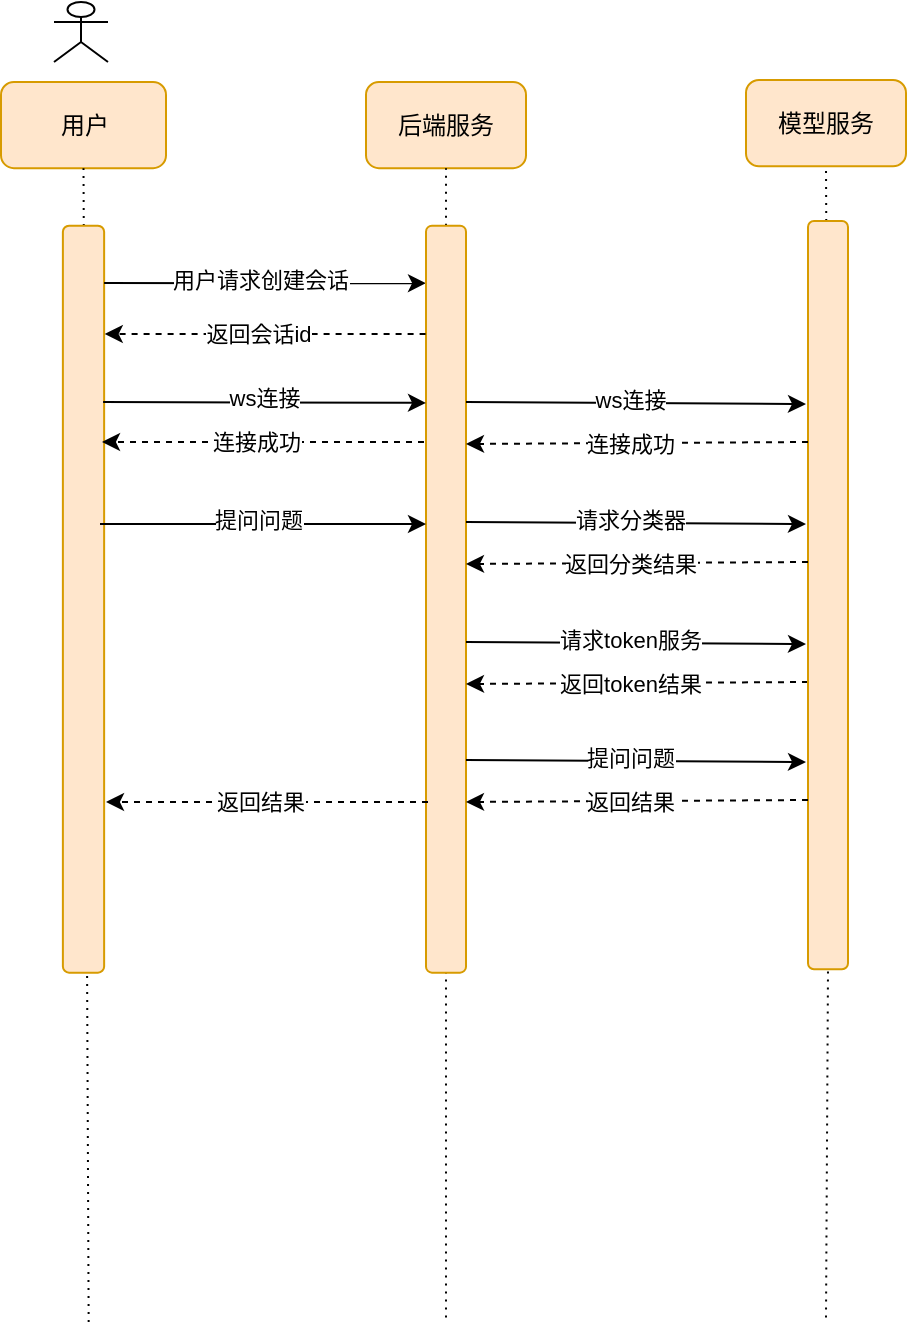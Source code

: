 <mxfile version="21.7.2" type="github">
  <diagram name="第 1 页" id="oR9RHzwoBkuz_bd_ao7u">
    <mxGraphModel dx="888" dy="514" grid="1" gridSize="10" guides="1" tooltips="1" connect="1" arrows="1" fold="1" page="1" pageScale="1" pageWidth="827" pageHeight="1169" math="0" shadow="0">
      <root>
        <mxCell id="0" />
        <mxCell id="1" parent="0" />
        <mxCell id="aiIPUgThEmhUXbGEXyu0-3" value="" style="shape=umlActor;verticalLabelPosition=bottom;verticalAlign=top;html=1;" vertex="1" parent="1">
          <mxGeometry x="134" y="70" width="27" height="30" as="geometry" />
        </mxCell>
        <mxCell id="aiIPUgThEmhUXbGEXyu0-7" value="" style="group" vertex="1" connectable="0" parent="1">
          <mxGeometry x="107.5" y="110" width="82.5" height="620" as="geometry" />
        </mxCell>
        <mxCell id="aiIPUgThEmhUXbGEXyu0-1" value="用户" style="rounded=1;whiteSpace=wrap;html=1;fillColor=#ffe6cc;strokeColor=#d79b00;" vertex="1" parent="aiIPUgThEmhUXbGEXyu0-7">
          <mxGeometry width="82.5" height="43.095" as="geometry" />
        </mxCell>
        <mxCell id="aiIPUgThEmhUXbGEXyu0-6" value="" style="endArrow=none;dashed=1;html=1;dashPattern=1 3;strokeWidth=1;rounded=0;entryX=0.5;entryY=1;entryDx=0;entryDy=0;" edge="1" parent="aiIPUgThEmhUXbGEXyu0-7" target="aiIPUgThEmhUXbGEXyu0-1">
          <mxGeometry width="50" height="50" relative="1" as="geometry">
            <mxPoint x="43.828" y="620" as="sourcePoint" />
            <mxPoint x="64.453" y="100.556" as="targetPoint" />
          </mxGeometry>
        </mxCell>
        <mxCell id="aiIPUgThEmhUXbGEXyu0-16" value="" style="rounded=1;whiteSpace=wrap;html=1;fillColor=#ffe6cc;strokeColor=#d79b00;" vertex="1" parent="aiIPUgThEmhUXbGEXyu0-7">
          <mxGeometry x="30.938" y="71.826" width="20.625" height="373.494" as="geometry" />
        </mxCell>
        <mxCell id="aiIPUgThEmhUXbGEXyu0-35" value="" style="endArrow=classic;html=1;rounded=0;exitX=1;exitY=0.5;exitDx=0;exitDy=0;entryX=0;entryY=0.077;entryDx=0;entryDy=0;entryPerimeter=0;" edge="1" parent="aiIPUgThEmhUXbGEXyu0-7" target="aiIPUgThEmhUXbGEXyu0-21">
          <mxGeometry width="50" height="50" relative="1" as="geometry">
            <mxPoint x="51.562" y="100.556" as="sourcePoint" />
            <mxPoint x="249.562" y="100.556" as="targetPoint" />
          </mxGeometry>
        </mxCell>
        <mxCell id="aiIPUgThEmhUXbGEXyu0-36" value="用户请求创建会话" style="edgeLabel;html=1;align=center;verticalAlign=middle;resizable=0;points=[];" vertex="1" connectable="0" parent="aiIPUgThEmhUXbGEXyu0-35">
          <mxGeometry x="-0.104" y="2" relative="1" as="geometry">
            <mxPoint x="6" as="offset" />
          </mxGeometry>
        </mxCell>
        <mxCell id="aiIPUgThEmhUXbGEXyu0-8" value="" style="group" vertex="1" connectable="0" parent="1">
          <mxGeometry x="290" y="110" width="80" height="620" as="geometry" />
        </mxCell>
        <mxCell id="aiIPUgThEmhUXbGEXyu0-9" value="后端服务" style="rounded=1;whiteSpace=wrap;html=1;fillColor=#ffe6cc;strokeColor=#d79b00;" vertex="1" parent="aiIPUgThEmhUXbGEXyu0-8">
          <mxGeometry width="80" height="43.095" as="geometry" />
        </mxCell>
        <mxCell id="aiIPUgThEmhUXbGEXyu0-10" value="" style="endArrow=none;dashed=1;html=1;dashPattern=1 3;strokeWidth=1;rounded=0;entryX=0.5;entryY=1;entryDx=0;entryDy=0;" edge="1" parent="aiIPUgThEmhUXbGEXyu0-8" target="aiIPUgThEmhUXbGEXyu0-9" source="aiIPUgThEmhUXbGEXyu0-21">
          <mxGeometry width="50" height="50" relative="1" as="geometry">
            <mxPoint x="42.5" y="620" as="sourcePoint" />
            <mxPoint x="62.5" y="100.556" as="targetPoint" />
          </mxGeometry>
        </mxCell>
        <mxCell id="aiIPUgThEmhUXbGEXyu0-22" value="" style="endArrow=none;dashed=1;html=1;dashPattern=1 3;strokeWidth=1;rounded=0;entryX=0.5;entryY=1;entryDx=0;entryDy=0;" edge="1" parent="aiIPUgThEmhUXbGEXyu0-8" target="aiIPUgThEmhUXbGEXyu0-21">
          <mxGeometry width="50" height="50" relative="1" as="geometry">
            <mxPoint x="40" y="617.702" as="sourcePoint" />
            <mxPoint x="330" y="201.112" as="targetPoint" />
          </mxGeometry>
        </mxCell>
        <mxCell id="aiIPUgThEmhUXbGEXyu0-21" value="" style="rounded=1;whiteSpace=wrap;html=1;fillColor=#ffe6cc;strokeColor=#d79b00;" vertex="1" parent="aiIPUgThEmhUXbGEXyu0-8">
          <mxGeometry x="30" y="71.826" width="20" height="373.494" as="geometry" />
        </mxCell>
        <mxCell id="aiIPUgThEmhUXbGEXyu0-68" value="" style="endArrow=classic;html=1;rounded=0;exitX=1;exitY=0.5;exitDx=0;exitDy=0;entryX=0;entryY=0.077;entryDx=0;entryDy=0;entryPerimeter=0;" edge="1" parent="aiIPUgThEmhUXbGEXyu0-8">
          <mxGeometry width="50" height="50" relative="1" as="geometry">
            <mxPoint x="-131.438" y="159.996" as="sourcePoint" />
            <mxPoint x="30" y="160.44" as="targetPoint" />
          </mxGeometry>
        </mxCell>
        <mxCell id="aiIPUgThEmhUXbGEXyu0-70" value="ws连接" style="edgeLabel;html=1;align=center;verticalAlign=middle;resizable=0;points=[];" vertex="1" connectable="0" parent="aiIPUgThEmhUXbGEXyu0-68">
          <mxGeometry x="0.088" y="2" relative="1" as="geometry">
            <mxPoint x="-8" as="offset" />
          </mxGeometry>
        </mxCell>
        <mxCell id="aiIPUgThEmhUXbGEXyu0-59" value="" style="endArrow=classic;html=1;rounded=0;exitX=1;exitY=0.5;exitDx=0;exitDy=0;entryX=-0.07;entryY=0.28;entryDx=0;entryDy=0;entryPerimeter=0;" edge="1" parent="aiIPUgThEmhUXbGEXyu0-8">
          <mxGeometry width="50" height="50" relative="1" as="geometry">
            <mxPoint x="50" y="280" as="sourcePoint" />
            <mxPoint x="220" y="281" as="targetPoint" />
          </mxGeometry>
        </mxCell>
        <mxCell id="aiIPUgThEmhUXbGEXyu0-60" value="请求token服务" style="edgeLabel;html=1;align=center;verticalAlign=middle;resizable=0;points=[];" vertex="1" connectable="0" parent="aiIPUgThEmhUXbGEXyu0-59">
          <mxGeometry x="-0.104" y="2" relative="1" as="geometry">
            <mxPoint x="6" as="offset" />
          </mxGeometry>
        </mxCell>
        <mxCell id="aiIPUgThEmhUXbGEXyu0-61" value="" style="endArrow=classic;html=1;rounded=0;entryX=1.015;entryY=0.145;entryDx=0;entryDy=0;entryPerimeter=0;exitX=0.02;exitY=0.387;exitDx=0;exitDy=0;exitPerimeter=0;dashed=1;" edge="1" parent="aiIPUgThEmhUXbGEXyu0-8">
          <mxGeometry width="50" height="50" relative="1" as="geometry">
            <mxPoint x="221" y="300" as="sourcePoint" />
            <mxPoint x="50" y="301" as="targetPoint" />
          </mxGeometry>
        </mxCell>
        <mxCell id="aiIPUgThEmhUXbGEXyu0-62" value="返回token结果" style="edgeLabel;html=1;align=center;verticalAlign=middle;resizable=0;points=[];" vertex="1" connectable="0" parent="aiIPUgThEmhUXbGEXyu0-61">
          <mxGeometry x="0.049" relative="1" as="geometry">
            <mxPoint as="offset" />
          </mxGeometry>
        </mxCell>
        <mxCell id="aiIPUgThEmhUXbGEXyu0-11" value="" style="group" vertex="1" connectable="0" parent="1">
          <mxGeometry x="480" y="109" width="80" height="621" as="geometry" />
        </mxCell>
        <mxCell id="aiIPUgThEmhUXbGEXyu0-12" value="模型服务" style="rounded=1;whiteSpace=wrap;html=1;fillColor=#ffe6cc;strokeColor=#d79b00;" vertex="1" parent="aiIPUgThEmhUXbGEXyu0-11">
          <mxGeometry width="80" height="43.165" as="geometry" />
        </mxCell>
        <mxCell id="aiIPUgThEmhUXbGEXyu0-13" value="" style="endArrow=none;dashed=1;html=1;dashPattern=1 3;strokeWidth=1;rounded=0;entryX=0.5;entryY=1;entryDx=0;entryDy=0;" edge="1" parent="aiIPUgThEmhUXbGEXyu0-11" target="aiIPUgThEmhUXbGEXyu0-12" source="aiIPUgThEmhUXbGEXyu0-23">
          <mxGeometry width="50" height="50" relative="1" as="geometry">
            <mxPoint x="42.5" y="621" as="sourcePoint" />
            <mxPoint x="62.5" y="100.718" as="targetPoint" />
          </mxGeometry>
        </mxCell>
        <mxCell id="aiIPUgThEmhUXbGEXyu0-24" value="" style="endArrow=none;dashed=1;html=1;dashPattern=1 3;strokeWidth=1;rounded=0;entryX=0.5;entryY=1;entryDx=0;entryDy=0;" edge="1" parent="aiIPUgThEmhUXbGEXyu0-11" target="aiIPUgThEmhUXbGEXyu0-23">
          <mxGeometry width="50" height="50" relative="1" as="geometry">
            <mxPoint x="40" y="618.698" as="sourcePoint" />
            <mxPoint x="510" y="201.437" as="targetPoint" />
          </mxGeometry>
        </mxCell>
        <mxCell id="aiIPUgThEmhUXbGEXyu0-23" value="" style="rounded=1;whiteSpace=wrap;html=1;fillColor=#ffe6cc;strokeColor=#d79b00;" vertex="1" parent="aiIPUgThEmhUXbGEXyu0-11">
          <mxGeometry x="31" y="70.503" width="20" height="374.096" as="geometry" />
        </mxCell>
        <mxCell id="aiIPUgThEmhUXbGEXyu0-64" value="" style="endArrow=classic;html=1;rounded=0;exitX=1;exitY=0.5;exitDx=0;exitDy=0;entryX=-0.07;entryY=0.28;entryDx=0;entryDy=0;entryPerimeter=0;" edge="1" parent="aiIPUgThEmhUXbGEXyu0-11">
          <mxGeometry width="50" height="50" relative="1" as="geometry">
            <mxPoint x="-140" y="340" as="sourcePoint" />
            <mxPoint x="30" y="341" as="targetPoint" />
          </mxGeometry>
        </mxCell>
        <mxCell id="aiIPUgThEmhUXbGEXyu0-65" value="提问问题" style="edgeLabel;html=1;align=center;verticalAlign=middle;resizable=0;points=[];" vertex="1" connectable="0" parent="aiIPUgThEmhUXbGEXyu0-64">
          <mxGeometry x="-0.104" y="2" relative="1" as="geometry">
            <mxPoint x="6" as="offset" />
          </mxGeometry>
        </mxCell>
        <mxCell id="aiIPUgThEmhUXbGEXyu0-66" value="" style="endArrow=classic;html=1;rounded=0;entryX=1.015;entryY=0.145;entryDx=0;entryDy=0;entryPerimeter=0;exitX=0.02;exitY=0.387;exitDx=0;exitDy=0;exitPerimeter=0;dashed=1;" edge="1" parent="aiIPUgThEmhUXbGEXyu0-11">
          <mxGeometry width="50" height="50" relative="1" as="geometry">
            <mxPoint x="31" y="360" as="sourcePoint" />
            <mxPoint x="-140" y="361" as="targetPoint" />
          </mxGeometry>
        </mxCell>
        <mxCell id="aiIPUgThEmhUXbGEXyu0-67" value="返回结果" style="edgeLabel;html=1;align=center;verticalAlign=middle;resizable=0;points=[];" vertex="1" connectable="0" parent="aiIPUgThEmhUXbGEXyu0-66">
          <mxGeometry x="0.049" relative="1" as="geometry">
            <mxPoint as="offset" />
          </mxGeometry>
        </mxCell>
        <mxCell id="aiIPUgThEmhUXbGEXyu0-28" value="" style="endArrow=classic;html=1;rounded=0;entryX=1.015;entryY=0.145;entryDx=0;entryDy=0;entryPerimeter=0;exitX=-0.01;exitY=0.145;exitDx=0;exitDy=0;exitPerimeter=0;dashed=1;" edge="1" parent="1" source="aiIPUgThEmhUXbGEXyu0-21" target="aiIPUgThEmhUXbGEXyu0-16">
          <mxGeometry width="50" height="50" relative="1" as="geometry">
            <mxPoint x="220" y="260" as="sourcePoint" />
            <mxPoint x="270" y="210" as="targetPoint" />
          </mxGeometry>
        </mxCell>
        <mxCell id="aiIPUgThEmhUXbGEXyu0-29" value="返回会话id" style="edgeLabel;html=1;align=center;verticalAlign=middle;resizable=0;points=[];" vertex="1" connectable="0" parent="aiIPUgThEmhUXbGEXyu0-28">
          <mxGeometry x="0.049" relative="1" as="geometry">
            <mxPoint as="offset" />
          </mxGeometry>
        </mxCell>
        <mxCell id="aiIPUgThEmhUXbGEXyu0-48" value="" style="endArrow=classic;html=1;rounded=0;exitX=1;exitY=0.5;exitDx=0;exitDy=0;entryX=0;entryY=0.077;entryDx=0;entryDy=0;entryPerimeter=0;" edge="1" parent="1">
          <mxGeometry width="50" height="50" relative="1" as="geometry">
            <mxPoint x="157" y="331" as="sourcePoint" />
            <mxPoint x="320" y="331" as="targetPoint" />
          </mxGeometry>
        </mxCell>
        <mxCell id="aiIPUgThEmhUXbGEXyu0-49" value="提问问题" style="edgeLabel;html=1;align=center;verticalAlign=middle;resizable=0;points=[];" vertex="1" connectable="0" parent="aiIPUgThEmhUXbGEXyu0-48">
          <mxGeometry x="-0.104" y="2" relative="1" as="geometry">
            <mxPoint x="6" as="offset" />
          </mxGeometry>
        </mxCell>
        <mxCell id="aiIPUgThEmhUXbGEXyu0-53" value="" style="endArrow=classic;html=1;rounded=0;exitX=1;exitY=0.5;exitDx=0;exitDy=0;entryX=-0.07;entryY=0.28;entryDx=0;entryDy=0;entryPerimeter=0;" edge="1" parent="1">
          <mxGeometry width="50" height="50" relative="1" as="geometry">
            <mxPoint x="340" y="330" as="sourcePoint" />
            <mxPoint x="510" y="331" as="targetPoint" />
          </mxGeometry>
        </mxCell>
        <mxCell id="aiIPUgThEmhUXbGEXyu0-54" value="请求分类器" style="edgeLabel;html=1;align=center;verticalAlign=middle;resizable=0;points=[];" vertex="1" connectable="0" parent="aiIPUgThEmhUXbGEXyu0-53">
          <mxGeometry x="-0.104" y="2" relative="1" as="geometry">
            <mxPoint x="6" as="offset" />
          </mxGeometry>
        </mxCell>
        <mxCell id="aiIPUgThEmhUXbGEXyu0-57" value="" style="endArrow=classic;html=1;rounded=0;entryX=1.015;entryY=0.145;entryDx=0;entryDy=0;entryPerimeter=0;exitX=0.02;exitY=0.387;exitDx=0;exitDy=0;exitPerimeter=0;dashed=1;" edge="1" parent="1">
          <mxGeometry width="50" height="50" relative="1" as="geometry">
            <mxPoint x="511" y="350" as="sourcePoint" />
            <mxPoint x="340" y="351" as="targetPoint" />
          </mxGeometry>
        </mxCell>
        <mxCell id="aiIPUgThEmhUXbGEXyu0-58" value="返回分类结果" style="edgeLabel;html=1;align=center;verticalAlign=middle;resizable=0;points=[];" vertex="1" connectable="0" parent="aiIPUgThEmhUXbGEXyu0-57">
          <mxGeometry x="0.049" relative="1" as="geometry">
            <mxPoint as="offset" />
          </mxGeometry>
        </mxCell>
        <mxCell id="aiIPUgThEmhUXbGEXyu0-71" value="" style="endArrow=classic;html=1;rounded=0;exitX=1;exitY=0.5;exitDx=0;exitDy=0;entryX=-0.07;entryY=0.28;entryDx=0;entryDy=0;entryPerimeter=0;" edge="1" parent="1">
          <mxGeometry width="50" height="50" relative="1" as="geometry">
            <mxPoint x="340" y="270" as="sourcePoint" />
            <mxPoint x="510" y="271" as="targetPoint" />
          </mxGeometry>
        </mxCell>
        <mxCell id="aiIPUgThEmhUXbGEXyu0-72" value="ws连接" style="edgeLabel;html=1;align=center;verticalAlign=middle;resizable=0;points=[];" vertex="1" connectable="0" parent="aiIPUgThEmhUXbGEXyu0-71">
          <mxGeometry x="-0.104" y="2" relative="1" as="geometry">
            <mxPoint x="6" as="offset" />
          </mxGeometry>
        </mxCell>
        <mxCell id="aiIPUgThEmhUXbGEXyu0-73" value="" style="endArrow=classic;html=1;rounded=0;entryX=1.015;entryY=0.145;entryDx=0;entryDy=0;entryPerimeter=0;exitX=0.02;exitY=0.387;exitDx=0;exitDy=0;exitPerimeter=0;dashed=1;" edge="1" parent="1">
          <mxGeometry width="50" height="50" relative="1" as="geometry">
            <mxPoint x="511" y="290" as="sourcePoint" />
            <mxPoint x="340" y="291" as="targetPoint" />
          </mxGeometry>
        </mxCell>
        <mxCell id="aiIPUgThEmhUXbGEXyu0-74" value="连接成功" style="edgeLabel;html=1;align=center;verticalAlign=middle;resizable=0;points=[];" vertex="1" connectable="0" parent="aiIPUgThEmhUXbGEXyu0-73">
          <mxGeometry x="0.049" relative="1" as="geometry">
            <mxPoint as="offset" />
          </mxGeometry>
        </mxCell>
        <mxCell id="aiIPUgThEmhUXbGEXyu0-75" value="" style="endArrow=classic;html=1;rounded=0;entryX=1.015;entryY=0.145;entryDx=0;entryDy=0;entryPerimeter=0;exitX=-0.01;exitY=0.145;exitDx=0;exitDy=0;exitPerimeter=0;dashed=1;" edge="1" parent="1">
          <mxGeometry width="50" height="50" relative="1" as="geometry">
            <mxPoint x="319" y="290" as="sourcePoint" />
            <mxPoint x="158" y="290" as="targetPoint" />
          </mxGeometry>
        </mxCell>
        <mxCell id="aiIPUgThEmhUXbGEXyu0-76" value="连接成功" style="edgeLabel;html=1;align=center;verticalAlign=middle;resizable=0;points=[];" vertex="1" connectable="0" parent="aiIPUgThEmhUXbGEXyu0-75">
          <mxGeometry x="0.049" relative="1" as="geometry">
            <mxPoint as="offset" />
          </mxGeometry>
        </mxCell>
        <mxCell id="aiIPUgThEmhUXbGEXyu0-77" value="" style="endArrow=classic;html=1;rounded=0;entryX=1.015;entryY=0.145;entryDx=0;entryDy=0;entryPerimeter=0;exitX=-0.01;exitY=0.145;exitDx=0;exitDy=0;exitPerimeter=0;dashed=1;" edge="1" parent="1">
          <mxGeometry width="50" height="50" relative="1" as="geometry">
            <mxPoint x="321" y="470" as="sourcePoint" />
            <mxPoint x="160" y="470" as="targetPoint" />
          </mxGeometry>
        </mxCell>
        <mxCell id="aiIPUgThEmhUXbGEXyu0-78" value="返回结果" style="edgeLabel;html=1;align=center;verticalAlign=middle;resizable=0;points=[];" vertex="1" connectable="0" parent="aiIPUgThEmhUXbGEXyu0-77">
          <mxGeometry x="0.049" relative="1" as="geometry">
            <mxPoint as="offset" />
          </mxGeometry>
        </mxCell>
      </root>
    </mxGraphModel>
  </diagram>
</mxfile>
